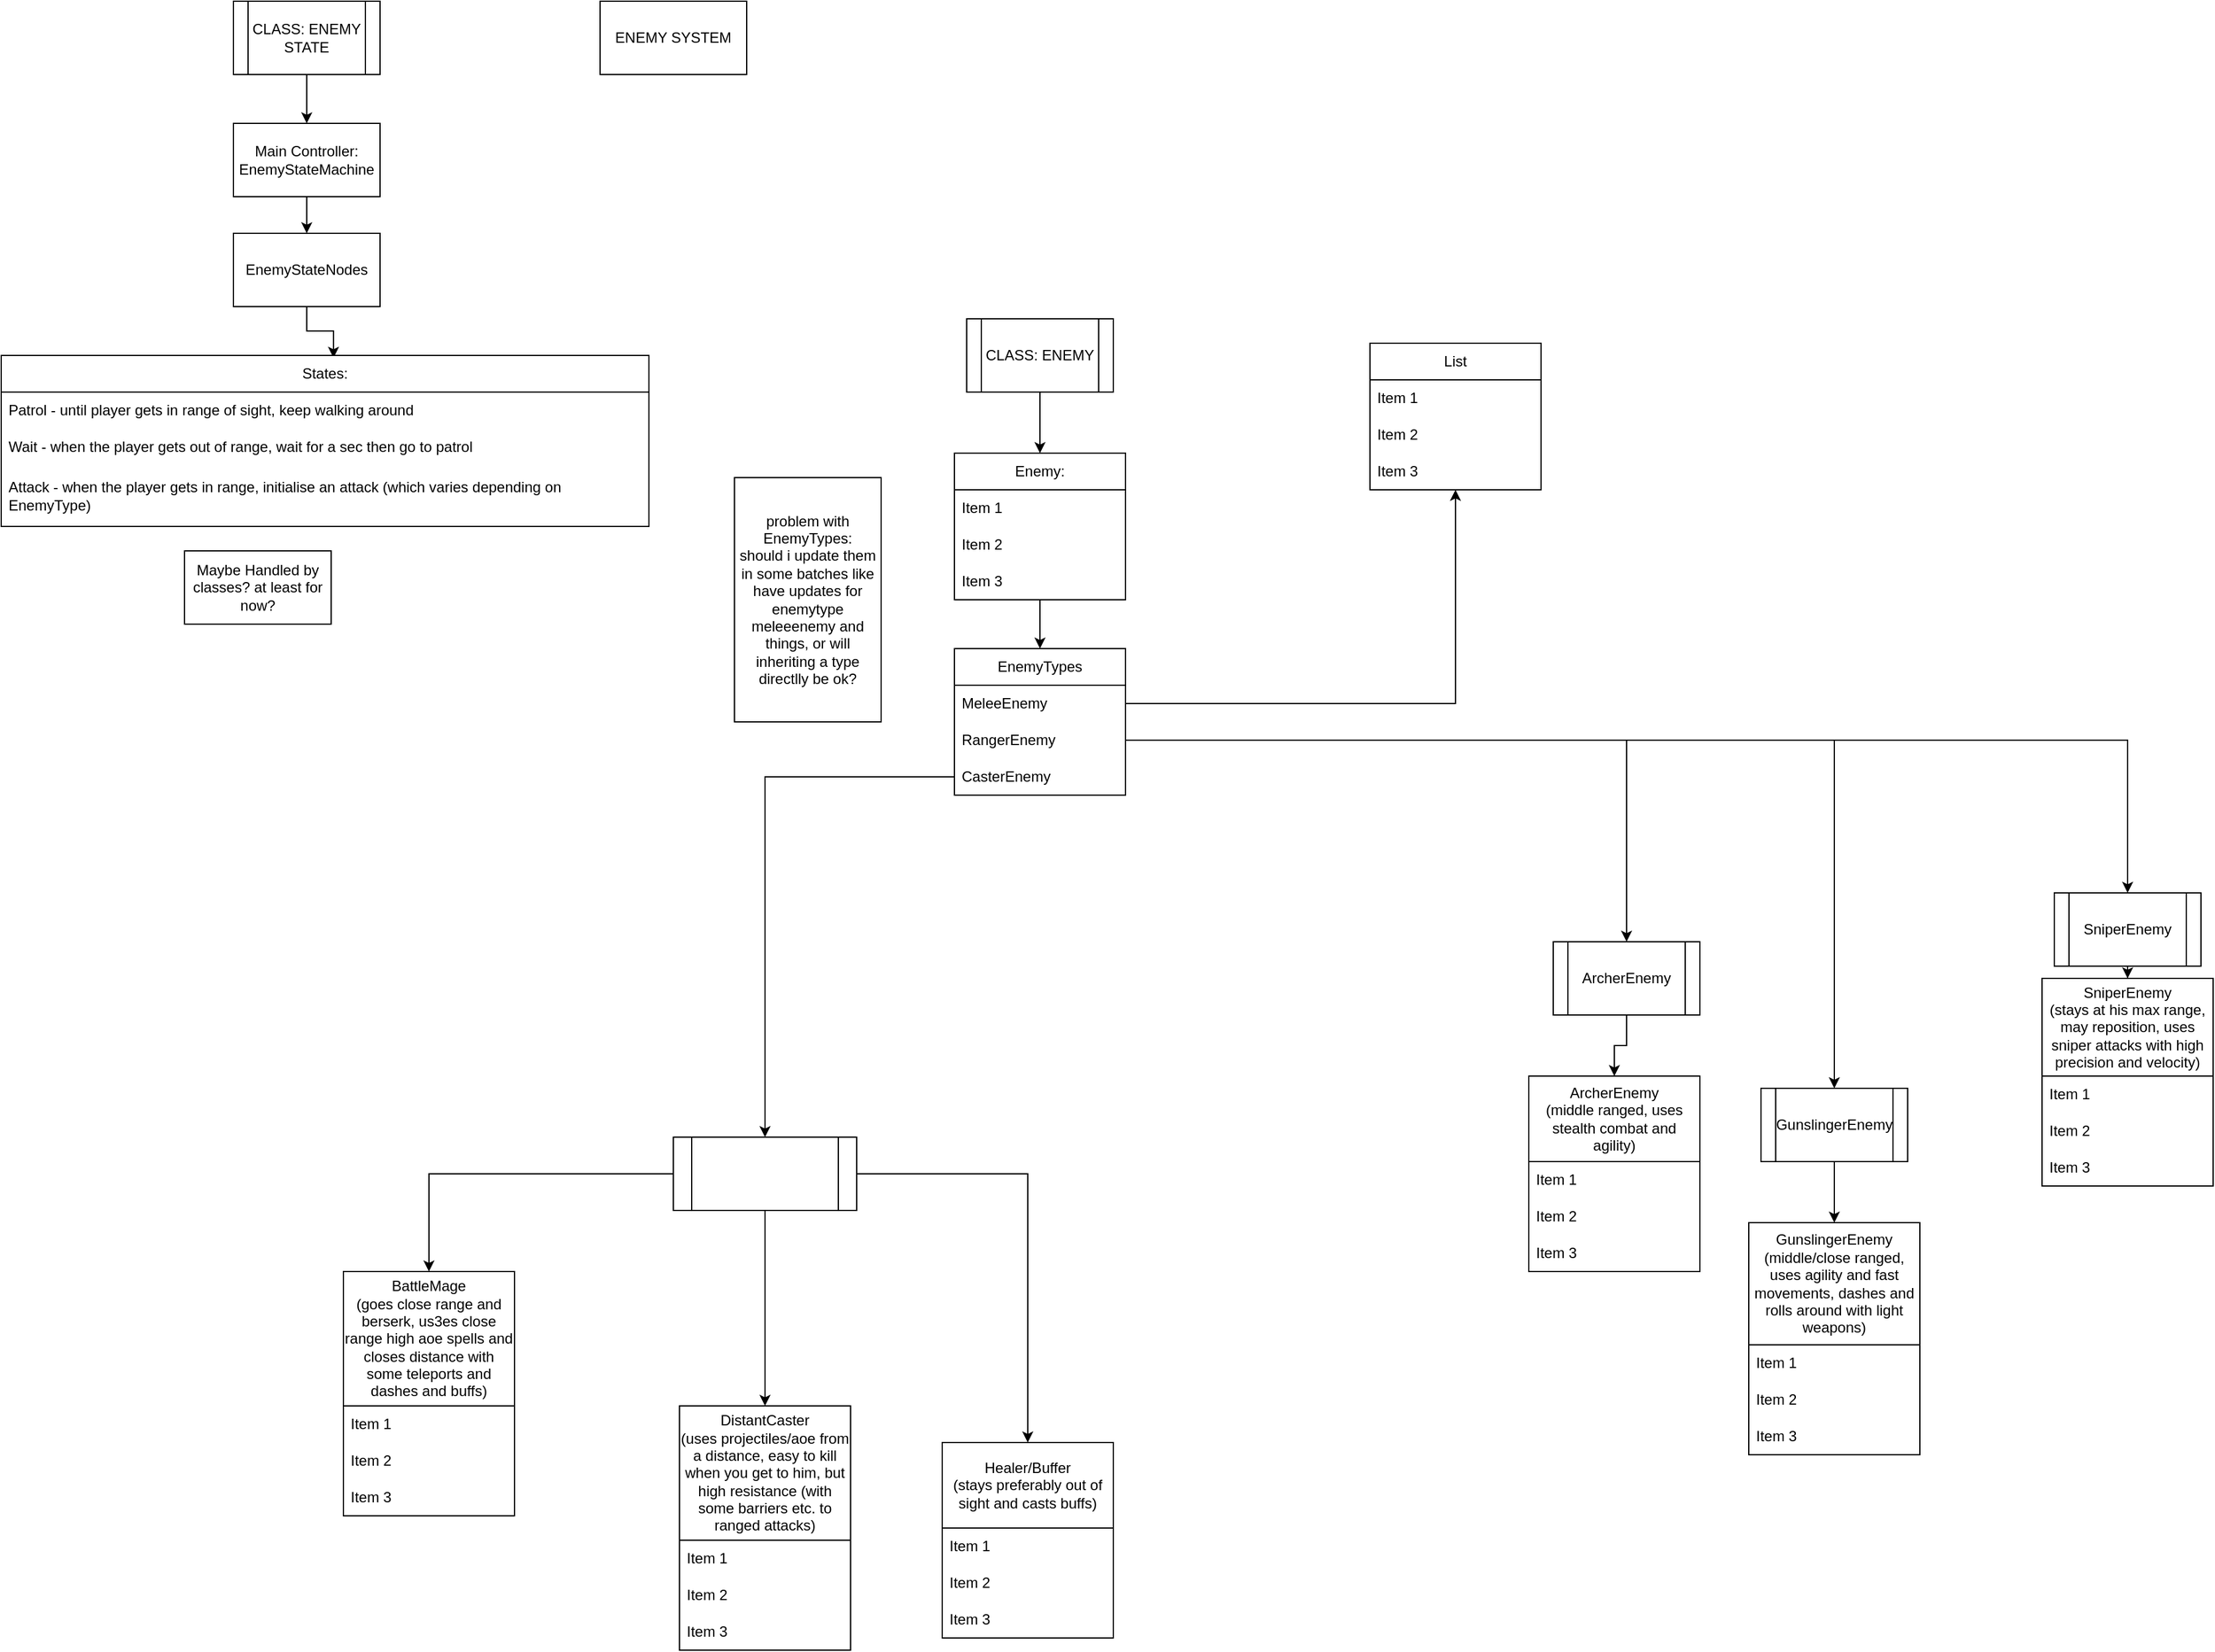 <mxfile version="22.1.4" type="device">
  <diagram name="Strona-1" id="xvJdZZ0Ri2wL3rcFN8Oc">
    <mxGraphModel dx="1050" dy="584" grid="1" gridSize="10" guides="1" tooltips="1" connect="1" arrows="1" fold="1" page="1" pageScale="1" pageWidth="1169" pageHeight="1654" math="0" shadow="0">
      <root>
        <mxCell id="0" />
        <mxCell id="1" parent="0" />
        <mxCell id="JY3AKg7R-Zrde3YuscOm-1" value="ENEMY SYSTEM" style="rounded=0;whiteSpace=wrap;html=1;" parent="1" vertex="1">
          <mxGeometry x="530" y="70" width="120" height="60" as="geometry" />
        </mxCell>
        <mxCell id="JY3AKg7R-Zrde3YuscOm-7" style="edgeStyle=orthogonalEdgeStyle;rounded=0;orthogonalLoop=1;jettySize=auto;html=1;entryX=0.5;entryY=0;entryDx=0;entryDy=0;" parent="1" source="JY3AKg7R-Zrde3YuscOm-2" target="JY3AKg7R-Zrde3YuscOm-3" edge="1">
          <mxGeometry relative="1" as="geometry" />
        </mxCell>
        <mxCell id="JY3AKg7R-Zrde3YuscOm-2" value="CLASS: ENEMY" style="shape=process;whiteSpace=wrap;html=1;backgroundOutline=1;" parent="1" vertex="1">
          <mxGeometry x="830" y="330" width="120" height="60" as="geometry" />
        </mxCell>
        <mxCell id="JY3AKg7R-Zrde3YuscOm-19" style="edgeStyle=orthogonalEdgeStyle;rounded=0;orthogonalLoop=1;jettySize=auto;html=1;entryX=0.5;entryY=0;entryDx=0;entryDy=0;" parent="1" source="JY3AKg7R-Zrde3YuscOm-3" target="JY3AKg7R-Zrde3YuscOm-22" edge="1">
          <mxGeometry relative="1" as="geometry">
            <mxPoint x="890" y="590" as="targetPoint" />
          </mxGeometry>
        </mxCell>
        <mxCell id="JY3AKg7R-Zrde3YuscOm-3" value="Enemy:" style="swimlane;fontStyle=0;childLayout=stackLayout;horizontal=1;startSize=30;horizontalStack=0;resizeParent=1;resizeParentMax=0;resizeLast=0;collapsible=1;marginBottom=0;whiteSpace=wrap;html=1;" parent="1" vertex="1">
          <mxGeometry x="820" y="440" width="140" height="120" as="geometry" />
        </mxCell>
        <mxCell id="JY3AKg7R-Zrde3YuscOm-4" value="Item 1" style="text;strokeColor=none;fillColor=none;align=left;verticalAlign=middle;spacingLeft=4;spacingRight=4;overflow=hidden;points=[[0,0.5],[1,0.5]];portConstraint=eastwest;rotatable=0;whiteSpace=wrap;html=1;" parent="JY3AKg7R-Zrde3YuscOm-3" vertex="1">
          <mxGeometry y="30" width="140" height="30" as="geometry" />
        </mxCell>
        <mxCell id="JY3AKg7R-Zrde3YuscOm-5" value="Item 2" style="text;strokeColor=none;fillColor=none;align=left;verticalAlign=middle;spacingLeft=4;spacingRight=4;overflow=hidden;points=[[0,0.5],[1,0.5]];portConstraint=eastwest;rotatable=0;whiteSpace=wrap;html=1;" parent="JY3AKg7R-Zrde3YuscOm-3" vertex="1">
          <mxGeometry y="60" width="140" height="30" as="geometry" />
        </mxCell>
        <mxCell id="JY3AKg7R-Zrde3YuscOm-6" value="Item 3" style="text;strokeColor=none;fillColor=none;align=left;verticalAlign=middle;spacingLeft=4;spacingRight=4;overflow=hidden;points=[[0,0.5],[1,0.5]];portConstraint=eastwest;rotatable=0;whiteSpace=wrap;html=1;" parent="JY3AKg7R-Zrde3YuscOm-3" vertex="1">
          <mxGeometry y="90" width="140" height="30" as="geometry" />
        </mxCell>
        <mxCell id="JY3AKg7R-Zrde3YuscOm-9" style="edgeStyle=orthogonalEdgeStyle;rounded=0;orthogonalLoop=1;jettySize=auto;html=1;" parent="1" source="JY3AKg7R-Zrde3YuscOm-8" target="JY3AKg7R-Zrde3YuscOm-10" edge="1">
          <mxGeometry relative="1" as="geometry">
            <mxPoint x="340" y="660" as="targetPoint" />
          </mxGeometry>
        </mxCell>
        <mxCell id="JY3AKg7R-Zrde3YuscOm-8" value="CLASS: ENEMY STATE" style="shape=process;whiteSpace=wrap;html=1;backgroundOutline=1;" parent="1" vertex="1">
          <mxGeometry x="230" y="70" width="120" height="60" as="geometry" />
        </mxCell>
        <mxCell id="JY3AKg7R-Zrde3YuscOm-11" style="edgeStyle=orthogonalEdgeStyle;rounded=0;orthogonalLoop=1;jettySize=auto;html=1;" parent="1" source="JY3AKg7R-Zrde3YuscOm-10" target="JY3AKg7R-Zrde3YuscOm-12" edge="1">
          <mxGeometry relative="1" as="geometry">
            <mxPoint x="340" y="750" as="targetPoint" />
          </mxGeometry>
        </mxCell>
        <mxCell id="JY3AKg7R-Zrde3YuscOm-10" value="Main Controller: EnemyStateMachine" style="rounded=0;whiteSpace=wrap;html=1;" parent="1" vertex="1">
          <mxGeometry x="230" y="170" width="120" height="60" as="geometry" />
        </mxCell>
        <mxCell id="JY3AKg7R-Zrde3YuscOm-14" style="edgeStyle=orthogonalEdgeStyle;rounded=0;orthogonalLoop=1;jettySize=auto;html=1;entryX=0.513;entryY=0.014;entryDx=0;entryDy=0;entryPerimeter=0;" parent="1" source="JY3AKg7R-Zrde3YuscOm-12" target="JY3AKg7R-Zrde3YuscOm-15" edge="1">
          <mxGeometry relative="1" as="geometry">
            <mxPoint x="340" y="840" as="targetPoint" />
          </mxGeometry>
        </mxCell>
        <mxCell id="JY3AKg7R-Zrde3YuscOm-12" value="EnemyStateNodes" style="rounded=0;whiteSpace=wrap;html=1;" parent="1" vertex="1">
          <mxGeometry x="230" y="260" width="120" height="60" as="geometry" />
        </mxCell>
        <mxCell id="JY3AKg7R-Zrde3YuscOm-15" value="States:" style="swimlane;fontStyle=0;childLayout=stackLayout;horizontal=1;startSize=30;horizontalStack=0;resizeParent=1;resizeParentMax=0;resizeLast=0;collapsible=1;marginBottom=0;whiteSpace=wrap;html=1;" parent="1" vertex="1">
          <mxGeometry x="40" y="360" width="530" height="140" as="geometry">
            <mxRectangle x="40" y="360" width="80" height="30" as="alternateBounds" />
          </mxGeometry>
        </mxCell>
        <mxCell id="JY3AKg7R-Zrde3YuscOm-16" value="Patrol - until player gets in range of sight, keep walking around" style="text;strokeColor=none;fillColor=none;align=left;verticalAlign=middle;spacingLeft=4;spacingRight=4;overflow=hidden;points=[[0,0.5],[1,0.5]];portConstraint=eastwest;rotatable=0;whiteSpace=wrap;html=1;" parent="JY3AKg7R-Zrde3YuscOm-15" vertex="1">
          <mxGeometry y="30" width="530" height="30" as="geometry" />
        </mxCell>
        <mxCell id="JY3AKg7R-Zrde3YuscOm-17" value="Wait - when the player gets out of range, wait for a sec then go to patrol" style="text;strokeColor=none;fillColor=none;align=left;verticalAlign=middle;spacingLeft=4;spacingRight=4;overflow=hidden;points=[[0,0.5],[1,0.5]];portConstraint=eastwest;rotatable=0;whiteSpace=wrap;html=1;" parent="JY3AKg7R-Zrde3YuscOm-15" vertex="1">
          <mxGeometry y="60" width="530" height="30" as="geometry" />
        </mxCell>
        <mxCell id="JY3AKg7R-Zrde3YuscOm-18" value="Attack - when the player gets in range, initialise an attack (which varies depending on EnemyType)" style="text;strokeColor=none;fillColor=none;align=left;verticalAlign=middle;spacingLeft=4;spacingRight=4;overflow=hidden;points=[[0,0.5],[1,0.5]];portConstraint=eastwest;rotatable=0;whiteSpace=wrap;html=1;" parent="JY3AKg7R-Zrde3YuscOm-15" vertex="1">
          <mxGeometry y="90" width="530" height="50" as="geometry" />
        </mxCell>
        <mxCell id="JY3AKg7R-Zrde3YuscOm-22" value="EnemyTypes" style="swimlane;fontStyle=0;childLayout=stackLayout;horizontal=1;startSize=30;horizontalStack=0;resizeParent=1;resizeParentMax=0;resizeLast=0;collapsible=1;marginBottom=0;whiteSpace=wrap;html=1;" parent="1" vertex="1">
          <mxGeometry x="820" y="600" width="140" height="120" as="geometry" />
        </mxCell>
        <mxCell id="JY3AKg7R-Zrde3YuscOm-23" value="MeleeEnemy" style="text;strokeColor=none;fillColor=none;align=left;verticalAlign=middle;spacingLeft=4;spacingRight=4;overflow=hidden;points=[[0,0.5],[1,0.5]];portConstraint=eastwest;rotatable=0;whiteSpace=wrap;html=1;" parent="JY3AKg7R-Zrde3YuscOm-22" vertex="1">
          <mxGeometry y="30" width="140" height="30" as="geometry" />
        </mxCell>
        <mxCell id="JY3AKg7R-Zrde3YuscOm-24" value="RangerEnemy" style="text;strokeColor=none;fillColor=none;align=left;verticalAlign=middle;spacingLeft=4;spacingRight=4;overflow=hidden;points=[[0,0.5],[1,0.5]];portConstraint=eastwest;rotatable=0;whiteSpace=wrap;html=1;" parent="JY3AKg7R-Zrde3YuscOm-22" vertex="1">
          <mxGeometry y="60" width="140" height="30" as="geometry" />
        </mxCell>
        <mxCell id="JY3AKg7R-Zrde3YuscOm-25" value="CasterEnemy" style="text;strokeColor=none;fillColor=none;align=left;verticalAlign=middle;spacingLeft=4;spacingRight=4;overflow=hidden;points=[[0,0.5],[1,0.5]];portConstraint=eastwest;rotatable=0;whiteSpace=wrap;html=1;" parent="JY3AKg7R-Zrde3YuscOm-22" vertex="1">
          <mxGeometry y="90" width="140" height="30" as="geometry" />
        </mxCell>
        <mxCell id="JY3AKg7R-Zrde3YuscOm-38" style="edgeStyle=orthogonalEdgeStyle;rounded=0;orthogonalLoop=1;jettySize=auto;html=1;" parent="1" source="JY3AKg7R-Zrde3YuscOm-29" target="JY3AKg7R-Zrde3YuscOm-39" edge="1">
          <mxGeometry relative="1" as="geometry">
            <mxPoint x="1370" y="960" as="targetPoint" />
          </mxGeometry>
        </mxCell>
        <mxCell id="JY3AKg7R-Zrde3YuscOm-29" value="ArcherEnemy" style="shape=process;whiteSpace=wrap;html=1;backgroundOutline=1;" parent="1" vertex="1">
          <mxGeometry x="1310" y="840" width="120" height="60" as="geometry" />
        </mxCell>
        <mxCell id="JY3AKg7R-Zrde3YuscOm-27" style="edgeStyle=orthogonalEdgeStyle;rounded=0;orthogonalLoop=1;jettySize=auto;html=1;" parent="1" source="JY3AKg7R-Zrde3YuscOm-24" target="JY3AKg7R-Zrde3YuscOm-29" edge="1">
          <mxGeometry relative="1" as="geometry">
            <mxPoint x="990" y="830" as="targetPoint" />
          </mxGeometry>
        </mxCell>
        <mxCell id="JY3AKg7R-Zrde3YuscOm-43" style="edgeStyle=orthogonalEdgeStyle;rounded=0;orthogonalLoop=1;jettySize=auto;html=1;" parent="1" source="JY3AKg7R-Zrde3YuscOm-35" target="JY3AKg7R-Zrde3YuscOm-44" edge="1">
          <mxGeometry relative="1" as="geometry">
            <mxPoint x="1550" y="1090" as="targetPoint" />
          </mxGeometry>
        </mxCell>
        <mxCell id="JY3AKg7R-Zrde3YuscOm-35" value="GunslingerEnemy" style="shape=process;whiteSpace=wrap;html=1;backgroundOutline=1;" parent="1" vertex="1">
          <mxGeometry x="1480" y="960" width="120" height="60" as="geometry" />
        </mxCell>
        <mxCell id="JY3AKg7R-Zrde3YuscOm-30" style="edgeStyle=orthogonalEdgeStyle;rounded=0;orthogonalLoop=1;jettySize=auto;html=1;" parent="1" source="JY3AKg7R-Zrde3YuscOm-24" target="JY3AKg7R-Zrde3YuscOm-35" edge="1">
          <mxGeometry relative="1" as="geometry">
            <mxPoint x="1110" y="942" as="targetPoint" />
          </mxGeometry>
        </mxCell>
        <mxCell id="JY3AKg7R-Zrde3YuscOm-48" style="edgeStyle=orthogonalEdgeStyle;rounded=0;orthogonalLoop=1;jettySize=auto;html=1;" parent="1" source="JY3AKg7R-Zrde3YuscOm-37" target="JY3AKg7R-Zrde3YuscOm-49" edge="1">
          <mxGeometry relative="1" as="geometry">
            <mxPoint x="1780" y="930" as="targetPoint" />
          </mxGeometry>
        </mxCell>
        <mxCell id="JY3AKg7R-Zrde3YuscOm-37" value="SniperEnemy" style="shape=process;whiteSpace=wrap;html=1;backgroundOutline=1;" parent="1" vertex="1">
          <mxGeometry x="1720" y="800" width="120" height="60" as="geometry" />
        </mxCell>
        <mxCell id="JY3AKg7R-Zrde3YuscOm-36" style="edgeStyle=orthogonalEdgeStyle;rounded=0;orthogonalLoop=1;jettySize=auto;html=1;" parent="1" source="JY3AKg7R-Zrde3YuscOm-24" target="JY3AKg7R-Zrde3YuscOm-37" edge="1">
          <mxGeometry relative="1" as="geometry">
            <mxPoint x="1030" y="1040" as="targetPoint" />
          </mxGeometry>
        </mxCell>
        <mxCell id="JY3AKg7R-Zrde3YuscOm-39" value="ArcherEnemy&lt;br&gt;(middle ranged, uses stealth combat and agility)" style="swimlane;fontStyle=0;childLayout=stackLayout;horizontal=1;startSize=70;horizontalStack=0;resizeParent=1;resizeParentMax=0;resizeLast=0;collapsible=1;marginBottom=0;whiteSpace=wrap;html=1;" parent="1" vertex="1">
          <mxGeometry x="1290" y="950" width="140" height="160" as="geometry" />
        </mxCell>
        <mxCell id="JY3AKg7R-Zrde3YuscOm-40" value="Item 1" style="text;strokeColor=none;fillColor=none;align=left;verticalAlign=middle;spacingLeft=4;spacingRight=4;overflow=hidden;points=[[0,0.5],[1,0.5]];portConstraint=eastwest;rotatable=0;whiteSpace=wrap;html=1;" parent="JY3AKg7R-Zrde3YuscOm-39" vertex="1">
          <mxGeometry y="70" width="140" height="30" as="geometry" />
        </mxCell>
        <mxCell id="JY3AKg7R-Zrde3YuscOm-41" value="Item 2" style="text;strokeColor=none;fillColor=none;align=left;verticalAlign=middle;spacingLeft=4;spacingRight=4;overflow=hidden;points=[[0,0.5],[1,0.5]];portConstraint=eastwest;rotatable=0;whiteSpace=wrap;html=1;" parent="JY3AKg7R-Zrde3YuscOm-39" vertex="1">
          <mxGeometry y="100" width="140" height="30" as="geometry" />
        </mxCell>
        <mxCell id="JY3AKg7R-Zrde3YuscOm-42" value="Item 3" style="text;strokeColor=none;fillColor=none;align=left;verticalAlign=middle;spacingLeft=4;spacingRight=4;overflow=hidden;points=[[0,0.5],[1,0.5]];portConstraint=eastwest;rotatable=0;whiteSpace=wrap;html=1;" parent="JY3AKg7R-Zrde3YuscOm-39" vertex="1">
          <mxGeometry y="130" width="140" height="30" as="geometry" />
        </mxCell>
        <mxCell id="JY3AKg7R-Zrde3YuscOm-44" value="GunslingerEnemy&lt;br&gt;(middle/close ranged, uses agility and fast movements, dashes and rolls around with light weapons)" style="swimlane;fontStyle=0;childLayout=stackLayout;horizontal=1;startSize=100;horizontalStack=0;resizeParent=1;resizeParentMax=0;resizeLast=0;collapsible=1;marginBottom=0;whiteSpace=wrap;html=1;" parent="1" vertex="1">
          <mxGeometry x="1470" y="1070" width="140" height="190" as="geometry" />
        </mxCell>
        <mxCell id="JY3AKg7R-Zrde3YuscOm-45" value="Item 1" style="text;strokeColor=none;fillColor=none;align=left;verticalAlign=middle;spacingLeft=4;spacingRight=4;overflow=hidden;points=[[0,0.5],[1,0.5]];portConstraint=eastwest;rotatable=0;whiteSpace=wrap;html=1;" parent="JY3AKg7R-Zrde3YuscOm-44" vertex="1">
          <mxGeometry y="100" width="140" height="30" as="geometry" />
        </mxCell>
        <mxCell id="JY3AKg7R-Zrde3YuscOm-46" value="Item 2" style="text;strokeColor=none;fillColor=none;align=left;verticalAlign=middle;spacingLeft=4;spacingRight=4;overflow=hidden;points=[[0,0.5],[1,0.5]];portConstraint=eastwest;rotatable=0;whiteSpace=wrap;html=1;" parent="JY3AKg7R-Zrde3YuscOm-44" vertex="1">
          <mxGeometry y="130" width="140" height="30" as="geometry" />
        </mxCell>
        <mxCell id="JY3AKg7R-Zrde3YuscOm-47" value="Item 3" style="text;strokeColor=none;fillColor=none;align=left;verticalAlign=middle;spacingLeft=4;spacingRight=4;overflow=hidden;points=[[0,0.5],[1,0.5]];portConstraint=eastwest;rotatable=0;whiteSpace=wrap;html=1;" parent="JY3AKg7R-Zrde3YuscOm-44" vertex="1">
          <mxGeometry y="160" width="140" height="30" as="geometry" />
        </mxCell>
        <mxCell id="JY3AKg7R-Zrde3YuscOm-49" value="SniperEnemy&lt;br&gt;(stays at his max range, may reposition, uses sniper attacks with high precision and velocity)" style="swimlane;fontStyle=0;childLayout=stackLayout;horizontal=1;startSize=80;horizontalStack=0;resizeParent=1;resizeParentMax=0;resizeLast=0;collapsible=1;marginBottom=0;whiteSpace=wrap;html=1;" parent="1" vertex="1">
          <mxGeometry x="1710" y="870" width="140" height="170" as="geometry" />
        </mxCell>
        <mxCell id="JY3AKg7R-Zrde3YuscOm-50" value="Item 1" style="text;strokeColor=none;fillColor=none;align=left;verticalAlign=middle;spacingLeft=4;spacingRight=4;overflow=hidden;points=[[0,0.5],[1,0.5]];portConstraint=eastwest;rotatable=0;whiteSpace=wrap;html=1;" parent="JY3AKg7R-Zrde3YuscOm-49" vertex="1">
          <mxGeometry y="80" width="140" height="30" as="geometry" />
        </mxCell>
        <mxCell id="JY3AKg7R-Zrde3YuscOm-51" value="Item 2" style="text;strokeColor=none;fillColor=none;align=left;verticalAlign=middle;spacingLeft=4;spacingRight=4;overflow=hidden;points=[[0,0.5],[1,0.5]];portConstraint=eastwest;rotatable=0;whiteSpace=wrap;html=1;" parent="JY3AKg7R-Zrde3YuscOm-49" vertex="1">
          <mxGeometry y="110" width="140" height="30" as="geometry" />
        </mxCell>
        <mxCell id="JY3AKg7R-Zrde3YuscOm-52" value="Item 3" style="text;strokeColor=none;fillColor=none;align=left;verticalAlign=middle;spacingLeft=4;spacingRight=4;overflow=hidden;points=[[0,0.5],[1,0.5]];portConstraint=eastwest;rotatable=0;whiteSpace=wrap;html=1;" parent="JY3AKg7R-Zrde3YuscOm-49" vertex="1">
          <mxGeometry y="140" width="140" height="30" as="geometry" />
        </mxCell>
        <mxCell id="JY3AKg7R-Zrde3YuscOm-54" style="edgeStyle=orthogonalEdgeStyle;rounded=0;orthogonalLoop=1;jettySize=auto;html=1;" parent="1" source="JY3AKg7R-Zrde3YuscOm-53" target="JY3AKg7R-Zrde3YuscOm-55" edge="1">
          <mxGeometry relative="1" as="geometry">
            <mxPoint x="660" y="1240" as="targetPoint" />
          </mxGeometry>
        </mxCell>
        <mxCell id="JY3AKg7R-Zrde3YuscOm-59" style="edgeStyle=orthogonalEdgeStyle;rounded=0;orthogonalLoop=1;jettySize=auto;html=1;" parent="1" source="JY3AKg7R-Zrde3YuscOm-53" target="JY3AKg7R-Zrde3YuscOm-60" edge="1">
          <mxGeometry relative="1" as="geometry">
            <mxPoint x="440" y="1180" as="targetPoint" />
          </mxGeometry>
        </mxCell>
        <mxCell id="JY3AKg7R-Zrde3YuscOm-64" style="edgeStyle=orthogonalEdgeStyle;rounded=0;orthogonalLoop=1;jettySize=auto;html=1;" parent="1" source="JY3AKg7R-Zrde3YuscOm-53" target="JY3AKg7R-Zrde3YuscOm-65" edge="1">
          <mxGeometry relative="1" as="geometry">
            <mxPoint x="880" y="1310" as="targetPoint" />
          </mxGeometry>
        </mxCell>
        <mxCell id="JY3AKg7R-Zrde3YuscOm-53" value="" style="shape=process;whiteSpace=wrap;html=1;backgroundOutline=1;" parent="1" vertex="1">
          <mxGeometry x="590" y="1000" width="150" height="60" as="geometry" />
        </mxCell>
        <mxCell id="JY3AKg7R-Zrde3YuscOm-55" value="DistantCaster&lt;br&gt;(uses projectiles/aoe from a distance, easy to kill when you get to him, but high resistance (with some barriers etc. to ranged attacks)" style="swimlane;fontStyle=0;childLayout=stackLayout;horizontal=1;startSize=110;horizontalStack=0;resizeParent=1;resizeParentMax=0;resizeLast=0;collapsible=1;marginBottom=0;whiteSpace=wrap;html=1;" parent="1" vertex="1">
          <mxGeometry x="595" y="1220" width="140" height="200" as="geometry" />
        </mxCell>
        <mxCell id="JY3AKg7R-Zrde3YuscOm-56" value="Item 1" style="text;strokeColor=none;fillColor=none;align=left;verticalAlign=middle;spacingLeft=4;spacingRight=4;overflow=hidden;points=[[0,0.5],[1,0.5]];portConstraint=eastwest;rotatable=0;whiteSpace=wrap;html=1;" parent="JY3AKg7R-Zrde3YuscOm-55" vertex="1">
          <mxGeometry y="110" width="140" height="30" as="geometry" />
        </mxCell>
        <mxCell id="JY3AKg7R-Zrde3YuscOm-57" value="Item 2" style="text;strokeColor=none;fillColor=none;align=left;verticalAlign=middle;spacingLeft=4;spacingRight=4;overflow=hidden;points=[[0,0.5],[1,0.5]];portConstraint=eastwest;rotatable=0;whiteSpace=wrap;html=1;" parent="JY3AKg7R-Zrde3YuscOm-55" vertex="1">
          <mxGeometry y="140" width="140" height="30" as="geometry" />
        </mxCell>
        <mxCell id="JY3AKg7R-Zrde3YuscOm-58" value="Item 3" style="text;strokeColor=none;fillColor=none;align=left;verticalAlign=middle;spacingLeft=4;spacingRight=4;overflow=hidden;points=[[0,0.5],[1,0.5]];portConstraint=eastwest;rotatable=0;whiteSpace=wrap;html=1;" parent="JY3AKg7R-Zrde3YuscOm-55" vertex="1">
          <mxGeometry y="170" width="140" height="30" as="geometry" />
        </mxCell>
        <mxCell id="JY3AKg7R-Zrde3YuscOm-60" value="BattleMage&lt;br&gt;(goes close range and berserk, us3es close range high aoe spells and closes distance with some teleports and dashes and buffs)" style="swimlane;fontStyle=0;childLayout=stackLayout;horizontal=1;startSize=110;horizontalStack=0;resizeParent=1;resizeParentMax=0;resizeLast=0;collapsible=1;marginBottom=0;whiteSpace=wrap;html=1;" parent="1" vertex="1">
          <mxGeometry x="320" y="1110" width="140" height="200" as="geometry" />
        </mxCell>
        <mxCell id="JY3AKg7R-Zrde3YuscOm-61" value="Item 1" style="text;strokeColor=none;fillColor=none;align=left;verticalAlign=middle;spacingLeft=4;spacingRight=4;overflow=hidden;points=[[0,0.5],[1,0.5]];portConstraint=eastwest;rotatable=0;whiteSpace=wrap;html=1;" parent="JY3AKg7R-Zrde3YuscOm-60" vertex="1">
          <mxGeometry y="110" width="140" height="30" as="geometry" />
        </mxCell>
        <mxCell id="JY3AKg7R-Zrde3YuscOm-62" value="Item 2" style="text;strokeColor=none;fillColor=none;align=left;verticalAlign=middle;spacingLeft=4;spacingRight=4;overflow=hidden;points=[[0,0.5],[1,0.5]];portConstraint=eastwest;rotatable=0;whiteSpace=wrap;html=1;" parent="JY3AKg7R-Zrde3YuscOm-60" vertex="1">
          <mxGeometry y="140" width="140" height="30" as="geometry" />
        </mxCell>
        <mxCell id="JY3AKg7R-Zrde3YuscOm-63" value="Item 3" style="text;strokeColor=none;fillColor=none;align=left;verticalAlign=middle;spacingLeft=4;spacingRight=4;overflow=hidden;points=[[0,0.5],[1,0.5]];portConstraint=eastwest;rotatable=0;whiteSpace=wrap;html=1;" parent="JY3AKg7R-Zrde3YuscOm-60" vertex="1">
          <mxGeometry y="170" width="140" height="30" as="geometry" />
        </mxCell>
        <mxCell id="JY3AKg7R-Zrde3YuscOm-65" value="Healer/Buffer&lt;br&gt;(stays preferably out of sight and casts buffs)" style="swimlane;fontStyle=0;childLayout=stackLayout;horizontal=1;startSize=70;horizontalStack=0;resizeParent=1;resizeParentMax=0;resizeLast=0;collapsible=1;marginBottom=0;whiteSpace=wrap;html=1;" parent="1" vertex="1">
          <mxGeometry x="810" y="1250" width="140" height="160" as="geometry" />
        </mxCell>
        <mxCell id="JY3AKg7R-Zrde3YuscOm-66" value="Item 1" style="text;strokeColor=none;fillColor=none;align=left;verticalAlign=middle;spacingLeft=4;spacingRight=4;overflow=hidden;points=[[0,0.5],[1,0.5]];portConstraint=eastwest;rotatable=0;whiteSpace=wrap;html=1;" parent="JY3AKg7R-Zrde3YuscOm-65" vertex="1">
          <mxGeometry y="70" width="140" height="30" as="geometry" />
        </mxCell>
        <mxCell id="JY3AKg7R-Zrde3YuscOm-67" value="Item 2" style="text;strokeColor=none;fillColor=none;align=left;verticalAlign=middle;spacingLeft=4;spacingRight=4;overflow=hidden;points=[[0,0.5],[1,0.5]];portConstraint=eastwest;rotatable=0;whiteSpace=wrap;html=1;" parent="JY3AKg7R-Zrde3YuscOm-65" vertex="1">
          <mxGeometry y="100" width="140" height="30" as="geometry" />
        </mxCell>
        <mxCell id="JY3AKg7R-Zrde3YuscOm-68" value="Item 3" style="text;strokeColor=none;fillColor=none;align=left;verticalAlign=middle;spacingLeft=4;spacingRight=4;overflow=hidden;points=[[0,0.5],[1,0.5]];portConstraint=eastwest;rotatable=0;whiteSpace=wrap;html=1;" parent="JY3AKg7R-Zrde3YuscOm-65" vertex="1">
          <mxGeometry y="130" width="140" height="30" as="geometry" />
        </mxCell>
        <mxCell id="JY3AKg7R-Zrde3YuscOm-70" value="List" style="swimlane;fontStyle=0;childLayout=stackLayout;horizontal=1;startSize=30;horizontalStack=0;resizeParent=1;resizeParentMax=0;resizeLast=0;collapsible=1;marginBottom=0;whiteSpace=wrap;html=1;" parent="1" vertex="1">
          <mxGeometry x="1160" y="350" width="140" height="120" as="geometry" />
        </mxCell>
        <mxCell id="JY3AKg7R-Zrde3YuscOm-71" value="Item 1" style="text;strokeColor=none;fillColor=none;align=left;verticalAlign=middle;spacingLeft=4;spacingRight=4;overflow=hidden;points=[[0,0.5],[1,0.5]];portConstraint=eastwest;rotatable=0;whiteSpace=wrap;html=1;" parent="JY3AKg7R-Zrde3YuscOm-70" vertex="1">
          <mxGeometry y="30" width="140" height="30" as="geometry" />
        </mxCell>
        <mxCell id="JY3AKg7R-Zrde3YuscOm-72" value="Item 2" style="text;strokeColor=none;fillColor=none;align=left;verticalAlign=middle;spacingLeft=4;spacingRight=4;overflow=hidden;points=[[0,0.5],[1,0.5]];portConstraint=eastwest;rotatable=0;whiteSpace=wrap;html=1;" parent="JY3AKg7R-Zrde3YuscOm-70" vertex="1">
          <mxGeometry y="60" width="140" height="30" as="geometry" />
        </mxCell>
        <mxCell id="JY3AKg7R-Zrde3YuscOm-73" value="Item 3" style="text;strokeColor=none;fillColor=none;align=left;verticalAlign=middle;spacingLeft=4;spacingRight=4;overflow=hidden;points=[[0,0.5],[1,0.5]];portConstraint=eastwest;rotatable=0;whiteSpace=wrap;html=1;" parent="JY3AKg7R-Zrde3YuscOm-70" vertex="1">
          <mxGeometry y="90" width="140" height="30" as="geometry" />
        </mxCell>
        <mxCell id="JY3AKg7R-Zrde3YuscOm-69" style="edgeStyle=orthogonalEdgeStyle;rounded=0;orthogonalLoop=1;jettySize=auto;html=1;" parent="1" source="JY3AKg7R-Zrde3YuscOm-23" target="JY3AKg7R-Zrde3YuscOm-70" edge="1">
          <mxGeometry relative="1" as="geometry">
            <mxPoint x="1230" y="410" as="targetPoint" />
          </mxGeometry>
        </mxCell>
        <mxCell id="JY3AKg7R-Zrde3YuscOm-74" style="edgeStyle=orthogonalEdgeStyle;rounded=0;orthogonalLoop=1;jettySize=auto;html=1;entryX=0.5;entryY=0;entryDx=0;entryDy=0;" parent="1" source="JY3AKg7R-Zrde3YuscOm-25" target="JY3AKg7R-Zrde3YuscOm-53" edge="1">
          <mxGeometry relative="1" as="geometry" />
        </mxCell>
        <mxCell id="JY3AKg7R-Zrde3YuscOm-76" value="Maybe Handled by classes? at least for now?" style="rounded=0;whiteSpace=wrap;html=1;" parent="1" vertex="1">
          <mxGeometry x="190" y="520" width="120" height="60" as="geometry" />
        </mxCell>
        <mxCell id="JY3AKg7R-Zrde3YuscOm-77" value="problem with EnemyTypes:&lt;br&gt;should i update them in some batches like have updates for enemytype meleeenemy and things, or will inheriting a type directlly be ok?" style="rounded=0;whiteSpace=wrap;html=1;" parent="1" vertex="1">
          <mxGeometry x="640" y="460" width="120" height="200" as="geometry" />
        </mxCell>
      </root>
    </mxGraphModel>
  </diagram>
</mxfile>
